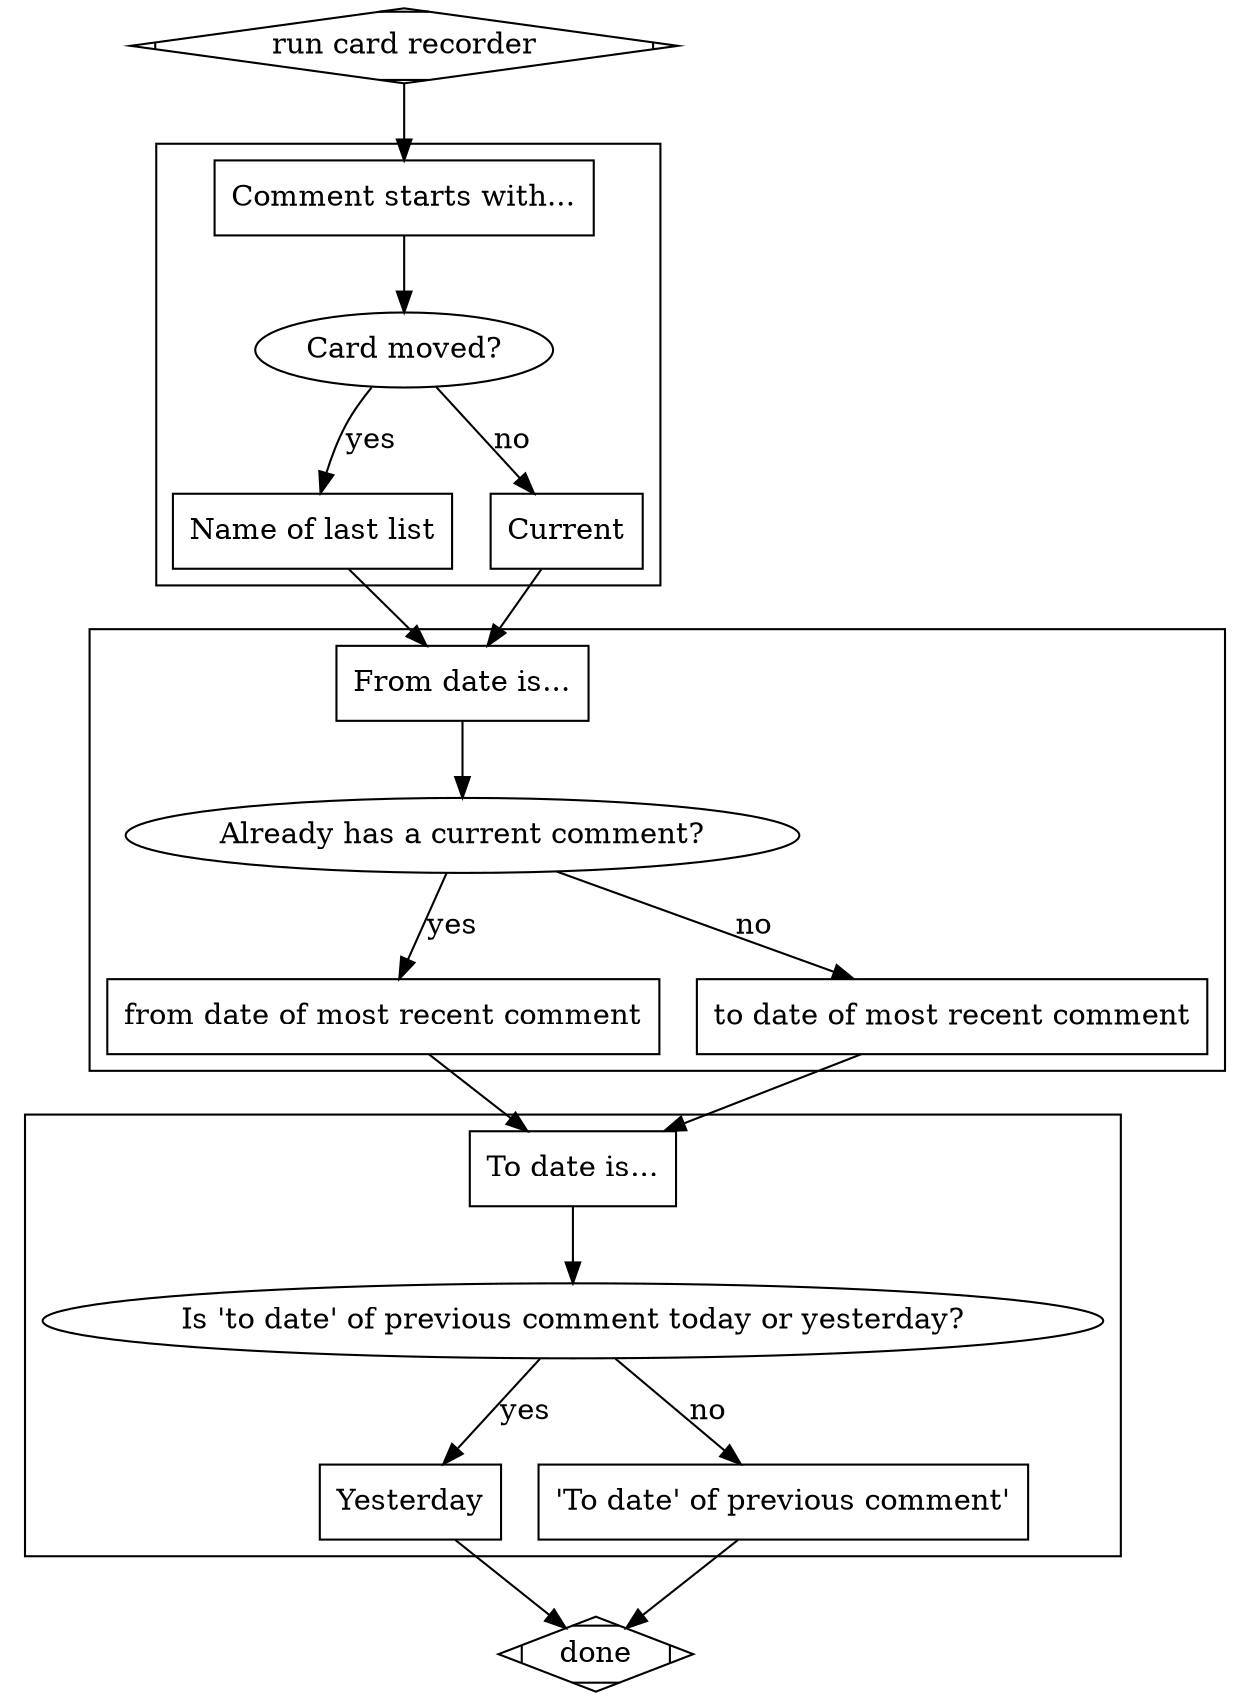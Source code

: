 digraph CardRecorder {
  {
    start [label="run card recorder";shape="Mdiamond"]
    done [label="done";shape="Mdiamond"]

    a1 [label="Comment starts with...";shape=box]
    a2 [label="Card moved?";shape=ellipse]
    a3 [label="Name of last list";shape=box]
    a4 [label="Current";shape=box]

    b1 [label="From date is...";shape=box]
    b2 [label="Already has a current comment?";shape=ellipse]
    b3 [label="from date of most recent comment";shape=box]
    b4 [label="to date of most recent comment";shape=box]

    c1 [label="To date is...";shape=box]
    c2 [label="Is 'to date' of previous comment today or yesterday?";shape=ellipse]
    c3 [label="Yesterday";shape=box]
    c4 [label="'To date' of previous comment'";shape=box]
  }

  subgraph cluster_card_name {
    # label = "Get card name"
    a1 -> a2
    a2 -> a3 [label=yes]
    a2 -> a4 [label=no]
    color=black
  }

  subgraph cluster_from_date {
    b1 -> b2
    b2 -> b3 [label=yes]
    b2 -> b4 [label=no]
    color=black
  }

  subgraph cluster_to_date {
    c1 -> c2
    c2 -> c3 [label=yes]
    c2 -> c4 [label=no]
    color=black
  }

  start -> a1
  a3 -> b1
  a4 -> b1
  b3 -> c1
  b4 -> c1
  c3 -> done
  c4 -> done
}
